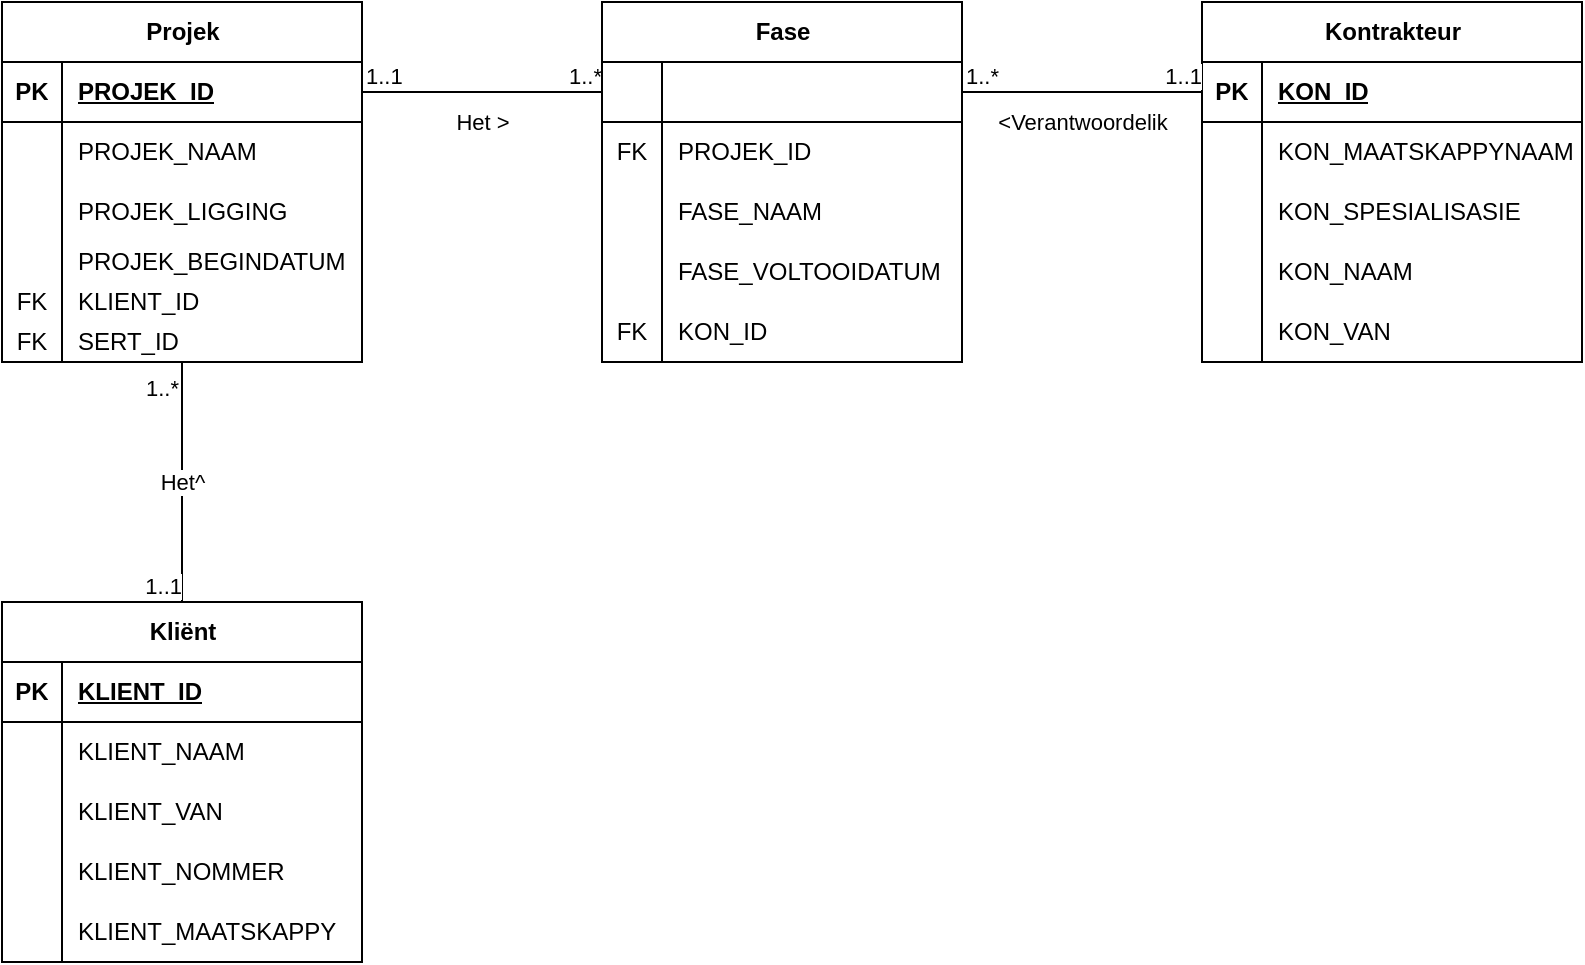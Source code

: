 <mxfile version="26.0.16">
  <diagram name="Page-1" id="yYSKnPK_VKAa8_zPlHzS">
    <mxGraphModel dx="685" dy="674" grid="1" gridSize="10" guides="1" tooltips="1" connect="1" arrows="1" fold="1" page="1" pageScale="1" pageWidth="827" pageHeight="1169" math="0" shadow="0">
      <root>
        <mxCell id="0" />
        <mxCell id="1" parent="0" />
        <mxCell id="8T1uzjhkkTsbVpYDEGnf-1" value="" style="endArrow=none;html=1;rounded=0;startFill=0;exitX=1;exitY=0.5;exitDx=0;exitDy=0;entryX=0;entryY=0.5;entryDx=0;entryDy=0;" edge="1" parent="1" source="8T1uzjhkkTsbVpYDEGnf-6" target="8T1uzjhkkTsbVpYDEGnf-35">
          <mxGeometry relative="1" as="geometry">
            <mxPoint x="280" y="500" as="sourcePoint" />
            <mxPoint x="440" y="500" as="targetPoint" />
          </mxGeometry>
        </mxCell>
        <mxCell id="8T1uzjhkkTsbVpYDEGnf-2" value="Het &amp;gt;" style="edgeLabel;resizable=0;html=1;;align=center;verticalAlign=middle;" connectable="0" vertex="1" parent="8T1uzjhkkTsbVpYDEGnf-1">
          <mxGeometry relative="1" as="geometry">
            <mxPoint y="15" as="offset" />
          </mxGeometry>
        </mxCell>
        <mxCell id="8T1uzjhkkTsbVpYDEGnf-3" value="1..1" style="edgeLabel;resizable=0;html=1;;align=left;verticalAlign=bottom;" connectable="0" vertex="1" parent="8T1uzjhkkTsbVpYDEGnf-1">
          <mxGeometry x="-1" relative="1" as="geometry" />
        </mxCell>
        <mxCell id="8T1uzjhkkTsbVpYDEGnf-4" value="1..*" style="edgeLabel;resizable=0;html=1;;align=right;verticalAlign=bottom;" connectable="0" vertex="1" parent="8T1uzjhkkTsbVpYDEGnf-1">
          <mxGeometry x="1" relative="1" as="geometry" />
        </mxCell>
        <mxCell id="8T1uzjhkkTsbVpYDEGnf-5" value="Projek" style="shape=table;startSize=30;container=1;collapsible=1;childLayout=tableLayout;fixedRows=1;rowLines=0;fontStyle=1;align=center;resizeLast=1;html=1;" vertex="1" parent="1">
          <mxGeometry x="10" y="280" width="180" height="180" as="geometry" />
        </mxCell>
        <mxCell id="8T1uzjhkkTsbVpYDEGnf-6" value="" style="shape=tableRow;horizontal=0;startSize=0;swimlaneHead=0;swimlaneBody=0;fillColor=none;collapsible=0;dropTarget=0;points=[[0,0.5],[1,0.5]];portConstraint=eastwest;top=0;left=0;right=0;bottom=1;" vertex="1" parent="8T1uzjhkkTsbVpYDEGnf-5">
          <mxGeometry y="30" width="180" height="30" as="geometry" />
        </mxCell>
        <mxCell id="8T1uzjhkkTsbVpYDEGnf-7" value="PK" style="shape=partialRectangle;connectable=0;fillColor=none;top=0;left=0;bottom=0;right=0;fontStyle=1;overflow=hidden;whiteSpace=wrap;html=1;" vertex="1" parent="8T1uzjhkkTsbVpYDEGnf-6">
          <mxGeometry width="30" height="30" as="geometry">
            <mxRectangle width="30" height="30" as="alternateBounds" />
          </mxGeometry>
        </mxCell>
        <mxCell id="8T1uzjhkkTsbVpYDEGnf-8" value="PROJEK_ID" style="shape=partialRectangle;connectable=0;fillColor=none;top=0;left=0;bottom=0;right=0;align=left;spacingLeft=6;fontStyle=5;overflow=hidden;whiteSpace=wrap;html=1;" vertex="1" parent="8T1uzjhkkTsbVpYDEGnf-6">
          <mxGeometry x="30" width="150" height="30" as="geometry">
            <mxRectangle width="150" height="30" as="alternateBounds" />
          </mxGeometry>
        </mxCell>
        <mxCell id="8T1uzjhkkTsbVpYDEGnf-9" value="" style="shape=tableRow;horizontal=0;startSize=0;swimlaneHead=0;swimlaneBody=0;fillColor=none;collapsible=0;dropTarget=0;points=[[0,0.5],[1,0.5]];portConstraint=eastwest;top=0;left=0;right=0;bottom=0;" vertex="1" parent="8T1uzjhkkTsbVpYDEGnf-5">
          <mxGeometry y="60" width="180" height="30" as="geometry" />
        </mxCell>
        <mxCell id="8T1uzjhkkTsbVpYDEGnf-10" value="" style="shape=partialRectangle;connectable=0;fillColor=none;top=0;left=0;bottom=0;right=0;editable=1;overflow=hidden;whiteSpace=wrap;html=1;" vertex="1" parent="8T1uzjhkkTsbVpYDEGnf-9">
          <mxGeometry width="30" height="30" as="geometry">
            <mxRectangle width="30" height="30" as="alternateBounds" />
          </mxGeometry>
        </mxCell>
        <mxCell id="8T1uzjhkkTsbVpYDEGnf-11" value="PROJEK_NAAM" style="shape=partialRectangle;connectable=0;fillColor=none;top=0;left=0;bottom=0;right=0;align=left;spacingLeft=6;overflow=hidden;whiteSpace=wrap;html=1;" vertex="1" parent="8T1uzjhkkTsbVpYDEGnf-9">
          <mxGeometry x="30" width="150" height="30" as="geometry">
            <mxRectangle width="150" height="30" as="alternateBounds" />
          </mxGeometry>
        </mxCell>
        <mxCell id="8T1uzjhkkTsbVpYDEGnf-12" value="" style="shape=tableRow;horizontal=0;startSize=0;swimlaneHead=0;swimlaneBody=0;fillColor=none;collapsible=0;dropTarget=0;points=[[0,0.5],[1,0.5]];portConstraint=eastwest;top=0;left=0;right=0;bottom=0;" vertex="1" parent="8T1uzjhkkTsbVpYDEGnf-5">
          <mxGeometry y="90" width="180" height="30" as="geometry" />
        </mxCell>
        <mxCell id="8T1uzjhkkTsbVpYDEGnf-13" value="" style="shape=partialRectangle;connectable=0;fillColor=none;top=0;left=0;bottom=0;right=0;editable=1;overflow=hidden;whiteSpace=wrap;html=1;" vertex="1" parent="8T1uzjhkkTsbVpYDEGnf-12">
          <mxGeometry width="30" height="30" as="geometry">
            <mxRectangle width="30" height="30" as="alternateBounds" />
          </mxGeometry>
        </mxCell>
        <mxCell id="8T1uzjhkkTsbVpYDEGnf-14" value="PROJEK_LIGGING" style="shape=partialRectangle;connectable=0;fillColor=none;top=0;left=0;bottom=0;right=0;align=left;spacingLeft=6;overflow=hidden;whiteSpace=wrap;html=1;" vertex="1" parent="8T1uzjhkkTsbVpYDEGnf-12">
          <mxGeometry x="30" width="150" height="30" as="geometry">
            <mxRectangle width="150" height="30" as="alternateBounds" />
          </mxGeometry>
        </mxCell>
        <mxCell id="8T1uzjhkkTsbVpYDEGnf-15" value="" style="shape=tableRow;horizontal=0;startSize=0;swimlaneHead=0;swimlaneBody=0;fillColor=none;collapsible=0;dropTarget=0;points=[[0,0.5],[1,0.5]];portConstraint=eastwest;top=0;left=0;right=0;bottom=0;" vertex="1" parent="8T1uzjhkkTsbVpYDEGnf-5">
          <mxGeometry y="120" width="180" height="20" as="geometry" />
        </mxCell>
        <mxCell id="8T1uzjhkkTsbVpYDEGnf-16" value="" style="shape=partialRectangle;connectable=0;fillColor=none;top=0;left=0;bottom=0;right=0;editable=1;overflow=hidden;whiteSpace=wrap;html=1;" vertex="1" parent="8T1uzjhkkTsbVpYDEGnf-15">
          <mxGeometry width="30" height="20" as="geometry">
            <mxRectangle width="30" height="20" as="alternateBounds" />
          </mxGeometry>
        </mxCell>
        <mxCell id="8T1uzjhkkTsbVpYDEGnf-17" value="PROJEK_BEGINDATUM" style="shape=partialRectangle;connectable=0;fillColor=none;top=0;left=0;bottom=0;right=0;align=left;spacingLeft=6;overflow=hidden;whiteSpace=wrap;html=1;" vertex="1" parent="8T1uzjhkkTsbVpYDEGnf-15">
          <mxGeometry x="30" width="150" height="20" as="geometry">
            <mxRectangle width="150" height="20" as="alternateBounds" />
          </mxGeometry>
        </mxCell>
        <mxCell id="8T1uzjhkkTsbVpYDEGnf-54" style="shape=tableRow;horizontal=0;startSize=0;swimlaneHead=0;swimlaneBody=0;fillColor=none;collapsible=0;dropTarget=0;points=[[0,0.5],[1,0.5]];portConstraint=eastwest;top=0;left=0;right=0;bottom=0;" vertex="1" parent="8T1uzjhkkTsbVpYDEGnf-5">
          <mxGeometry y="140" width="180" height="20" as="geometry" />
        </mxCell>
        <mxCell id="8T1uzjhkkTsbVpYDEGnf-55" value="FK" style="shape=partialRectangle;connectable=0;fillColor=none;top=0;left=0;bottom=0;right=0;editable=1;overflow=hidden;whiteSpace=wrap;html=1;" vertex="1" parent="8T1uzjhkkTsbVpYDEGnf-54">
          <mxGeometry width="30" height="20" as="geometry">
            <mxRectangle width="30" height="20" as="alternateBounds" />
          </mxGeometry>
        </mxCell>
        <mxCell id="8T1uzjhkkTsbVpYDEGnf-56" value="KLIENT_ID" style="shape=partialRectangle;connectable=0;fillColor=none;top=0;left=0;bottom=0;right=0;align=left;spacingLeft=6;overflow=hidden;whiteSpace=wrap;html=1;" vertex="1" parent="8T1uzjhkkTsbVpYDEGnf-54">
          <mxGeometry x="30" width="150" height="20" as="geometry">
            <mxRectangle width="150" height="20" as="alternateBounds" />
          </mxGeometry>
        </mxCell>
        <mxCell id="8T1uzjhkkTsbVpYDEGnf-108" style="shape=tableRow;horizontal=0;startSize=0;swimlaneHead=0;swimlaneBody=0;fillColor=none;collapsible=0;dropTarget=0;points=[[0,0.5],[1,0.5]];portConstraint=eastwest;top=0;left=0;right=0;bottom=0;" vertex="1" parent="8T1uzjhkkTsbVpYDEGnf-5">
          <mxGeometry y="160" width="180" height="20" as="geometry" />
        </mxCell>
        <mxCell id="8T1uzjhkkTsbVpYDEGnf-109" value="FK" style="shape=partialRectangle;connectable=0;fillColor=none;top=0;left=0;bottom=0;right=0;editable=1;overflow=hidden;whiteSpace=wrap;html=1;" vertex="1" parent="8T1uzjhkkTsbVpYDEGnf-108">
          <mxGeometry width="30" height="20" as="geometry">
            <mxRectangle width="30" height="20" as="alternateBounds" />
          </mxGeometry>
        </mxCell>
        <mxCell id="8T1uzjhkkTsbVpYDEGnf-110" value="SERT_ID" style="shape=partialRectangle;connectable=0;fillColor=none;top=0;left=0;bottom=0;right=0;align=left;spacingLeft=6;overflow=hidden;whiteSpace=wrap;html=1;" vertex="1" parent="8T1uzjhkkTsbVpYDEGnf-108">
          <mxGeometry x="30" width="150" height="20" as="geometry">
            <mxRectangle width="150" height="20" as="alternateBounds" />
          </mxGeometry>
        </mxCell>
        <mxCell id="8T1uzjhkkTsbVpYDEGnf-18" value="Kontrakteur" style="shape=table;startSize=30;container=1;collapsible=1;childLayout=tableLayout;fixedRows=1;rowLines=0;fontStyle=1;align=center;resizeLast=1;html=1;" vertex="1" parent="1">
          <mxGeometry x="610" y="280" width="190" height="180" as="geometry" />
        </mxCell>
        <mxCell id="8T1uzjhkkTsbVpYDEGnf-19" value="" style="shape=tableRow;horizontal=0;startSize=0;swimlaneHead=0;swimlaneBody=0;fillColor=none;collapsible=0;dropTarget=0;points=[[0,0.5],[1,0.5]];portConstraint=eastwest;top=0;left=0;right=0;bottom=1;" vertex="1" parent="8T1uzjhkkTsbVpYDEGnf-18">
          <mxGeometry y="30" width="190" height="30" as="geometry" />
        </mxCell>
        <mxCell id="8T1uzjhkkTsbVpYDEGnf-20" value="PK" style="shape=partialRectangle;connectable=0;fillColor=none;top=0;left=0;bottom=0;right=0;fontStyle=1;overflow=hidden;whiteSpace=wrap;html=1;" vertex="1" parent="8T1uzjhkkTsbVpYDEGnf-19">
          <mxGeometry width="30" height="30" as="geometry">
            <mxRectangle width="30" height="30" as="alternateBounds" />
          </mxGeometry>
        </mxCell>
        <mxCell id="8T1uzjhkkTsbVpYDEGnf-21" value="KON_ID" style="shape=partialRectangle;connectable=0;fillColor=none;top=0;left=0;bottom=0;right=0;align=left;spacingLeft=6;fontStyle=5;overflow=hidden;whiteSpace=wrap;html=1;" vertex="1" parent="8T1uzjhkkTsbVpYDEGnf-19">
          <mxGeometry x="30" width="160" height="30" as="geometry">
            <mxRectangle width="160" height="30" as="alternateBounds" />
          </mxGeometry>
        </mxCell>
        <mxCell id="8T1uzjhkkTsbVpYDEGnf-22" value="" style="shape=tableRow;horizontal=0;startSize=0;swimlaneHead=0;swimlaneBody=0;fillColor=none;collapsible=0;dropTarget=0;points=[[0,0.5],[1,0.5]];portConstraint=eastwest;top=0;left=0;right=0;bottom=0;" vertex="1" parent="8T1uzjhkkTsbVpYDEGnf-18">
          <mxGeometry y="60" width="190" height="30" as="geometry" />
        </mxCell>
        <mxCell id="8T1uzjhkkTsbVpYDEGnf-23" value="" style="shape=partialRectangle;connectable=0;fillColor=none;top=0;left=0;bottom=0;right=0;editable=1;overflow=hidden;whiteSpace=wrap;html=1;" vertex="1" parent="8T1uzjhkkTsbVpYDEGnf-22">
          <mxGeometry width="30" height="30" as="geometry">
            <mxRectangle width="30" height="30" as="alternateBounds" />
          </mxGeometry>
        </mxCell>
        <mxCell id="8T1uzjhkkTsbVpYDEGnf-24" value="KON_MAATSKAPPYNAAM" style="shape=partialRectangle;connectable=0;fillColor=none;top=0;left=0;bottom=0;right=0;align=left;spacingLeft=6;overflow=hidden;whiteSpace=wrap;html=1;" vertex="1" parent="8T1uzjhkkTsbVpYDEGnf-22">
          <mxGeometry x="30" width="160" height="30" as="geometry">
            <mxRectangle width="160" height="30" as="alternateBounds" />
          </mxGeometry>
        </mxCell>
        <mxCell id="8T1uzjhkkTsbVpYDEGnf-25" value="" style="shape=tableRow;horizontal=0;startSize=0;swimlaneHead=0;swimlaneBody=0;fillColor=none;collapsible=0;dropTarget=0;points=[[0,0.5],[1,0.5]];portConstraint=eastwest;top=0;left=0;right=0;bottom=0;" vertex="1" parent="8T1uzjhkkTsbVpYDEGnf-18">
          <mxGeometry y="90" width="190" height="30" as="geometry" />
        </mxCell>
        <mxCell id="8T1uzjhkkTsbVpYDEGnf-26" value="" style="shape=partialRectangle;connectable=0;fillColor=none;top=0;left=0;bottom=0;right=0;editable=1;overflow=hidden;whiteSpace=wrap;html=1;" vertex="1" parent="8T1uzjhkkTsbVpYDEGnf-25">
          <mxGeometry width="30" height="30" as="geometry">
            <mxRectangle width="30" height="30" as="alternateBounds" />
          </mxGeometry>
        </mxCell>
        <mxCell id="8T1uzjhkkTsbVpYDEGnf-27" value="KON_SPESIALISASIE" style="shape=partialRectangle;connectable=0;fillColor=none;top=0;left=0;bottom=0;right=0;align=left;spacingLeft=6;overflow=hidden;whiteSpace=wrap;html=1;" vertex="1" parent="8T1uzjhkkTsbVpYDEGnf-25">
          <mxGeometry x="30" width="160" height="30" as="geometry">
            <mxRectangle width="160" height="30" as="alternateBounds" />
          </mxGeometry>
        </mxCell>
        <mxCell id="8T1uzjhkkTsbVpYDEGnf-28" value="" style="shape=tableRow;horizontal=0;startSize=0;swimlaneHead=0;swimlaneBody=0;fillColor=none;collapsible=0;dropTarget=0;points=[[0,0.5],[1,0.5]];portConstraint=eastwest;top=0;left=0;right=0;bottom=0;" vertex="1" parent="8T1uzjhkkTsbVpYDEGnf-18">
          <mxGeometry y="120" width="190" height="30" as="geometry" />
        </mxCell>
        <mxCell id="8T1uzjhkkTsbVpYDEGnf-29" value="" style="shape=partialRectangle;connectable=0;fillColor=none;top=0;left=0;bottom=0;right=0;editable=1;overflow=hidden;whiteSpace=wrap;html=1;" vertex="1" parent="8T1uzjhkkTsbVpYDEGnf-28">
          <mxGeometry width="30" height="30" as="geometry">
            <mxRectangle width="30" height="30" as="alternateBounds" />
          </mxGeometry>
        </mxCell>
        <mxCell id="8T1uzjhkkTsbVpYDEGnf-30" value="KON_NAAM" style="shape=partialRectangle;connectable=0;fillColor=none;top=0;left=0;bottom=0;right=0;align=left;spacingLeft=6;overflow=hidden;whiteSpace=wrap;html=1;" vertex="1" parent="8T1uzjhkkTsbVpYDEGnf-28">
          <mxGeometry x="30" width="160" height="30" as="geometry">
            <mxRectangle width="160" height="30" as="alternateBounds" />
          </mxGeometry>
        </mxCell>
        <mxCell id="8T1uzjhkkTsbVpYDEGnf-31" style="shape=tableRow;horizontal=0;startSize=0;swimlaneHead=0;swimlaneBody=0;fillColor=none;collapsible=0;dropTarget=0;points=[[0,0.5],[1,0.5]];portConstraint=eastwest;top=0;left=0;right=0;bottom=0;" vertex="1" parent="8T1uzjhkkTsbVpYDEGnf-18">
          <mxGeometry y="150" width="190" height="30" as="geometry" />
        </mxCell>
        <mxCell id="8T1uzjhkkTsbVpYDEGnf-32" style="shape=partialRectangle;connectable=0;fillColor=none;top=0;left=0;bottom=0;right=0;editable=1;overflow=hidden;whiteSpace=wrap;html=1;" vertex="1" parent="8T1uzjhkkTsbVpYDEGnf-31">
          <mxGeometry width="30" height="30" as="geometry">
            <mxRectangle width="30" height="30" as="alternateBounds" />
          </mxGeometry>
        </mxCell>
        <mxCell id="8T1uzjhkkTsbVpYDEGnf-33" value="KON_VAN" style="shape=partialRectangle;connectable=0;fillColor=none;top=0;left=0;bottom=0;right=0;align=left;spacingLeft=6;overflow=hidden;whiteSpace=wrap;html=1;" vertex="1" parent="8T1uzjhkkTsbVpYDEGnf-31">
          <mxGeometry x="30" width="160" height="30" as="geometry">
            <mxRectangle width="160" height="30" as="alternateBounds" />
          </mxGeometry>
        </mxCell>
        <mxCell id="8T1uzjhkkTsbVpYDEGnf-34" value="Fase" style="shape=table;startSize=30;container=1;collapsible=1;childLayout=tableLayout;fixedRows=1;rowLines=0;fontStyle=1;align=center;resizeLast=1;html=1;" vertex="1" parent="1">
          <mxGeometry x="310" y="280" width="180" height="180" as="geometry" />
        </mxCell>
        <mxCell id="8T1uzjhkkTsbVpYDEGnf-35" value="" style="shape=tableRow;horizontal=0;startSize=0;swimlaneHead=0;swimlaneBody=0;fillColor=none;collapsible=0;dropTarget=0;points=[[0,0.5],[1,0.5]];portConstraint=eastwest;top=0;left=0;right=0;bottom=1;" vertex="1" parent="8T1uzjhkkTsbVpYDEGnf-34">
          <mxGeometry y="30" width="180" height="30" as="geometry" />
        </mxCell>
        <mxCell id="8T1uzjhkkTsbVpYDEGnf-36" value="&amp;nbsp;" style="shape=partialRectangle;connectable=0;fillColor=none;top=0;left=0;bottom=0;right=0;fontStyle=1;overflow=hidden;whiteSpace=wrap;html=1;" vertex="1" parent="8T1uzjhkkTsbVpYDEGnf-35">
          <mxGeometry width="30" height="30" as="geometry">
            <mxRectangle width="30" height="30" as="alternateBounds" />
          </mxGeometry>
        </mxCell>
        <mxCell id="8T1uzjhkkTsbVpYDEGnf-37" value="" style="shape=partialRectangle;connectable=0;fillColor=none;top=0;left=0;bottom=0;right=0;align=left;spacingLeft=6;fontStyle=5;overflow=hidden;whiteSpace=wrap;html=1;" vertex="1" parent="8T1uzjhkkTsbVpYDEGnf-35">
          <mxGeometry x="30" width="150" height="30" as="geometry">
            <mxRectangle width="150" height="30" as="alternateBounds" />
          </mxGeometry>
        </mxCell>
        <mxCell id="8T1uzjhkkTsbVpYDEGnf-38" value="" style="shape=tableRow;horizontal=0;startSize=0;swimlaneHead=0;swimlaneBody=0;fillColor=none;collapsible=0;dropTarget=0;points=[[0,0.5],[1,0.5]];portConstraint=eastwest;top=0;left=0;right=0;bottom=0;" vertex="1" parent="8T1uzjhkkTsbVpYDEGnf-34">
          <mxGeometry y="60" width="180" height="30" as="geometry" />
        </mxCell>
        <mxCell id="8T1uzjhkkTsbVpYDEGnf-39" value="FK" style="shape=partialRectangle;connectable=0;fillColor=none;top=0;left=0;bottom=0;right=0;editable=1;overflow=hidden;whiteSpace=wrap;html=1;" vertex="1" parent="8T1uzjhkkTsbVpYDEGnf-38">
          <mxGeometry width="30" height="30" as="geometry">
            <mxRectangle width="30" height="30" as="alternateBounds" />
          </mxGeometry>
        </mxCell>
        <mxCell id="8T1uzjhkkTsbVpYDEGnf-40" value="PROJEK_ID" style="shape=partialRectangle;connectable=0;fillColor=none;top=0;left=0;bottom=0;right=0;align=left;spacingLeft=6;overflow=hidden;whiteSpace=wrap;html=1;" vertex="1" parent="8T1uzjhkkTsbVpYDEGnf-38">
          <mxGeometry x="30" width="150" height="30" as="geometry">
            <mxRectangle width="150" height="30" as="alternateBounds" />
          </mxGeometry>
        </mxCell>
        <mxCell id="8T1uzjhkkTsbVpYDEGnf-41" value="" style="shape=tableRow;horizontal=0;startSize=0;swimlaneHead=0;swimlaneBody=0;fillColor=none;collapsible=0;dropTarget=0;points=[[0,0.5],[1,0.5]];portConstraint=eastwest;top=0;left=0;right=0;bottom=0;" vertex="1" parent="8T1uzjhkkTsbVpYDEGnf-34">
          <mxGeometry y="90" width="180" height="30" as="geometry" />
        </mxCell>
        <mxCell id="8T1uzjhkkTsbVpYDEGnf-42" value="" style="shape=partialRectangle;connectable=0;fillColor=none;top=0;left=0;bottom=0;right=0;editable=1;overflow=hidden;whiteSpace=wrap;html=1;" vertex="1" parent="8T1uzjhkkTsbVpYDEGnf-41">
          <mxGeometry width="30" height="30" as="geometry">
            <mxRectangle width="30" height="30" as="alternateBounds" />
          </mxGeometry>
        </mxCell>
        <mxCell id="8T1uzjhkkTsbVpYDEGnf-43" value="FASE_NAAM" style="shape=partialRectangle;connectable=0;fillColor=none;top=0;left=0;bottom=0;right=0;align=left;spacingLeft=6;overflow=hidden;whiteSpace=wrap;html=1;" vertex="1" parent="8T1uzjhkkTsbVpYDEGnf-41">
          <mxGeometry x="30" width="150" height="30" as="geometry">
            <mxRectangle width="150" height="30" as="alternateBounds" />
          </mxGeometry>
        </mxCell>
        <mxCell id="8T1uzjhkkTsbVpYDEGnf-44" value="" style="shape=tableRow;horizontal=0;startSize=0;swimlaneHead=0;swimlaneBody=0;fillColor=none;collapsible=0;dropTarget=0;points=[[0,0.5],[1,0.5]];portConstraint=eastwest;top=0;left=0;right=0;bottom=0;" vertex="1" parent="8T1uzjhkkTsbVpYDEGnf-34">
          <mxGeometry y="120" width="180" height="30" as="geometry" />
        </mxCell>
        <mxCell id="8T1uzjhkkTsbVpYDEGnf-45" value="" style="shape=partialRectangle;connectable=0;fillColor=none;top=0;left=0;bottom=0;right=0;editable=1;overflow=hidden;whiteSpace=wrap;html=1;" vertex="1" parent="8T1uzjhkkTsbVpYDEGnf-44">
          <mxGeometry width="30" height="30" as="geometry">
            <mxRectangle width="30" height="30" as="alternateBounds" />
          </mxGeometry>
        </mxCell>
        <mxCell id="8T1uzjhkkTsbVpYDEGnf-46" value="FASE_VOLTOOIDATUM" style="shape=partialRectangle;connectable=0;fillColor=none;top=0;left=0;bottom=0;right=0;align=left;spacingLeft=6;overflow=hidden;whiteSpace=wrap;html=1;" vertex="1" parent="8T1uzjhkkTsbVpYDEGnf-44">
          <mxGeometry x="30" width="150" height="30" as="geometry">
            <mxRectangle width="150" height="30" as="alternateBounds" />
          </mxGeometry>
        </mxCell>
        <mxCell id="8T1uzjhkkTsbVpYDEGnf-47" style="shape=tableRow;horizontal=0;startSize=0;swimlaneHead=0;swimlaneBody=0;fillColor=none;collapsible=0;dropTarget=0;points=[[0,0.5],[1,0.5]];portConstraint=eastwest;top=0;left=0;right=0;bottom=0;" vertex="1" parent="8T1uzjhkkTsbVpYDEGnf-34">
          <mxGeometry y="150" width="180" height="30" as="geometry" />
        </mxCell>
        <mxCell id="8T1uzjhkkTsbVpYDEGnf-48" value="FK" style="shape=partialRectangle;connectable=0;fillColor=none;top=0;left=0;bottom=0;right=0;editable=1;overflow=hidden;whiteSpace=wrap;html=1;" vertex="1" parent="8T1uzjhkkTsbVpYDEGnf-47">
          <mxGeometry width="30" height="30" as="geometry">
            <mxRectangle width="30" height="30" as="alternateBounds" />
          </mxGeometry>
        </mxCell>
        <mxCell id="8T1uzjhkkTsbVpYDEGnf-49" value="KON_ID" style="shape=partialRectangle;connectable=0;fillColor=none;top=0;left=0;bottom=0;right=0;align=left;spacingLeft=6;overflow=hidden;whiteSpace=wrap;html=1;" vertex="1" parent="8T1uzjhkkTsbVpYDEGnf-47">
          <mxGeometry x="30" width="150" height="30" as="geometry">
            <mxRectangle width="150" height="30" as="alternateBounds" />
          </mxGeometry>
        </mxCell>
        <mxCell id="8T1uzjhkkTsbVpYDEGnf-50" value="" style="endArrow=none;html=1;rounded=0;startFill=0;exitX=1;exitY=0.5;exitDx=0;exitDy=0;entryX=0;entryY=0.5;entryDx=0;entryDy=0;" edge="1" parent="1" source="8T1uzjhkkTsbVpYDEGnf-35" target="8T1uzjhkkTsbVpYDEGnf-19">
          <mxGeometry relative="1" as="geometry">
            <mxPoint x="200" y="335" as="sourcePoint" />
            <mxPoint x="320" y="335" as="targetPoint" />
          </mxGeometry>
        </mxCell>
        <mxCell id="8T1uzjhkkTsbVpYDEGnf-51" value="&amp;lt;Verantwoordelik" style="edgeLabel;resizable=0;html=1;;align=center;verticalAlign=middle;" connectable="0" vertex="1" parent="8T1uzjhkkTsbVpYDEGnf-50">
          <mxGeometry relative="1" as="geometry">
            <mxPoint y="15" as="offset" />
          </mxGeometry>
        </mxCell>
        <mxCell id="8T1uzjhkkTsbVpYDEGnf-52" value="1..*" style="edgeLabel;resizable=0;html=1;;align=left;verticalAlign=bottom;" connectable="0" vertex="1" parent="8T1uzjhkkTsbVpYDEGnf-50">
          <mxGeometry x="-1" relative="1" as="geometry" />
        </mxCell>
        <mxCell id="8T1uzjhkkTsbVpYDEGnf-53" value="1..1" style="edgeLabel;resizable=0;html=1;;align=right;verticalAlign=bottom;" connectable="0" vertex="1" parent="8T1uzjhkkTsbVpYDEGnf-50">
          <mxGeometry x="1" relative="1" as="geometry" />
        </mxCell>
        <mxCell id="8T1uzjhkkTsbVpYDEGnf-57" value="Kliënt" style="shape=table;startSize=30;container=1;collapsible=1;childLayout=tableLayout;fixedRows=1;rowLines=0;fontStyle=1;align=center;resizeLast=1;html=1;" vertex="1" parent="1">
          <mxGeometry x="10" y="580" width="180" height="180" as="geometry" />
        </mxCell>
        <mxCell id="8T1uzjhkkTsbVpYDEGnf-58" value="" style="shape=tableRow;horizontal=0;startSize=0;swimlaneHead=0;swimlaneBody=0;fillColor=none;collapsible=0;dropTarget=0;points=[[0,0.5],[1,0.5]];portConstraint=eastwest;top=0;left=0;right=0;bottom=1;" vertex="1" parent="8T1uzjhkkTsbVpYDEGnf-57">
          <mxGeometry y="30" width="180" height="30" as="geometry" />
        </mxCell>
        <mxCell id="8T1uzjhkkTsbVpYDEGnf-59" value="PK" style="shape=partialRectangle;connectable=0;fillColor=none;top=0;left=0;bottom=0;right=0;fontStyle=1;overflow=hidden;whiteSpace=wrap;html=1;" vertex="1" parent="8T1uzjhkkTsbVpYDEGnf-58">
          <mxGeometry width="30" height="30" as="geometry">
            <mxRectangle width="30" height="30" as="alternateBounds" />
          </mxGeometry>
        </mxCell>
        <mxCell id="8T1uzjhkkTsbVpYDEGnf-60" value="KLIENT_ID" style="shape=partialRectangle;connectable=0;fillColor=none;top=0;left=0;bottom=0;right=0;align=left;spacingLeft=6;fontStyle=5;overflow=hidden;whiteSpace=wrap;html=1;" vertex="1" parent="8T1uzjhkkTsbVpYDEGnf-58">
          <mxGeometry x="30" width="150" height="30" as="geometry">
            <mxRectangle width="150" height="30" as="alternateBounds" />
          </mxGeometry>
        </mxCell>
        <mxCell id="8T1uzjhkkTsbVpYDEGnf-61" value="" style="shape=tableRow;horizontal=0;startSize=0;swimlaneHead=0;swimlaneBody=0;fillColor=none;collapsible=0;dropTarget=0;points=[[0,0.5],[1,0.5]];portConstraint=eastwest;top=0;left=0;right=0;bottom=0;" vertex="1" parent="8T1uzjhkkTsbVpYDEGnf-57">
          <mxGeometry y="60" width="180" height="30" as="geometry" />
        </mxCell>
        <mxCell id="8T1uzjhkkTsbVpYDEGnf-62" value="" style="shape=partialRectangle;connectable=0;fillColor=none;top=0;left=0;bottom=0;right=0;editable=1;overflow=hidden;whiteSpace=wrap;html=1;" vertex="1" parent="8T1uzjhkkTsbVpYDEGnf-61">
          <mxGeometry width="30" height="30" as="geometry">
            <mxRectangle width="30" height="30" as="alternateBounds" />
          </mxGeometry>
        </mxCell>
        <mxCell id="8T1uzjhkkTsbVpYDEGnf-63" value="KLIENT_NAAM" style="shape=partialRectangle;connectable=0;fillColor=none;top=0;left=0;bottom=0;right=0;align=left;spacingLeft=6;overflow=hidden;whiteSpace=wrap;html=1;" vertex="1" parent="8T1uzjhkkTsbVpYDEGnf-61">
          <mxGeometry x="30" width="150" height="30" as="geometry">
            <mxRectangle width="150" height="30" as="alternateBounds" />
          </mxGeometry>
        </mxCell>
        <mxCell id="8T1uzjhkkTsbVpYDEGnf-70" style="shape=tableRow;horizontal=0;startSize=0;swimlaneHead=0;swimlaneBody=0;fillColor=none;collapsible=0;dropTarget=0;points=[[0,0.5],[1,0.5]];portConstraint=eastwest;top=0;left=0;right=0;bottom=0;" vertex="1" parent="8T1uzjhkkTsbVpYDEGnf-57">
          <mxGeometry y="90" width="180" height="30" as="geometry" />
        </mxCell>
        <mxCell id="8T1uzjhkkTsbVpYDEGnf-71" style="shape=partialRectangle;connectable=0;fillColor=none;top=0;left=0;bottom=0;right=0;editable=1;overflow=hidden;whiteSpace=wrap;html=1;" vertex="1" parent="8T1uzjhkkTsbVpYDEGnf-70">
          <mxGeometry width="30" height="30" as="geometry">
            <mxRectangle width="30" height="30" as="alternateBounds" />
          </mxGeometry>
        </mxCell>
        <mxCell id="8T1uzjhkkTsbVpYDEGnf-72" value="KLIENT_VAN" style="shape=partialRectangle;connectable=0;fillColor=none;top=0;left=0;bottom=0;right=0;align=left;spacingLeft=6;overflow=hidden;whiteSpace=wrap;html=1;" vertex="1" parent="8T1uzjhkkTsbVpYDEGnf-70">
          <mxGeometry x="30" width="150" height="30" as="geometry">
            <mxRectangle width="150" height="30" as="alternateBounds" />
          </mxGeometry>
        </mxCell>
        <mxCell id="8T1uzjhkkTsbVpYDEGnf-64" value="" style="shape=tableRow;horizontal=0;startSize=0;swimlaneHead=0;swimlaneBody=0;fillColor=none;collapsible=0;dropTarget=0;points=[[0,0.5],[1,0.5]];portConstraint=eastwest;top=0;left=0;right=0;bottom=0;" vertex="1" parent="8T1uzjhkkTsbVpYDEGnf-57">
          <mxGeometry y="120" width="180" height="30" as="geometry" />
        </mxCell>
        <mxCell id="8T1uzjhkkTsbVpYDEGnf-65" value="" style="shape=partialRectangle;connectable=0;fillColor=none;top=0;left=0;bottom=0;right=0;editable=1;overflow=hidden;whiteSpace=wrap;html=1;" vertex="1" parent="8T1uzjhkkTsbVpYDEGnf-64">
          <mxGeometry width="30" height="30" as="geometry">
            <mxRectangle width="30" height="30" as="alternateBounds" />
          </mxGeometry>
        </mxCell>
        <mxCell id="8T1uzjhkkTsbVpYDEGnf-66" value="KLIENT_NOMMER" style="shape=partialRectangle;connectable=0;fillColor=none;top=0;left=0;bottom=0;right=0;align=left;spacingLeft=6;overflow=hidden;whiteSpace=wrap;html=1;" vertex="1" parent="8T1uzjhkkTsbVpYDEGnf-64">
          <mxGeometry x="30" width="150" height="30" as="geometry">
            <mxRectangle width="150" height="30" as="alternateBounds" />
          </mxGeometry>
        </mxCell>
        <mxCell id="8T1uzjhkkTsbVpYDEGnf-67" value="" style="shape=tableRow;horizontal=0;startSize=0;swimlaneHead=0;swimlaneBody=0;fillColor=none;collapsible=0;dropTarget=0;points=[[0,0.5],[1,0.5]];portConstraint=eastwest;top=0;left=0;right=0;bottom=0;" vertex="1" parent="8T1uzjhkkTsbVpYDEGnf-57">
          <mxGeometry y="150" width="180" height="30" as="geometry" />
        </mxCell>
        <mxCell id="8T1uzjhkkTsbVpYDEGnf-68" value="" style="shape=partialRectangle;connectable=0;fillColor=none;top=0;left=0;bottom=0;right=0;editable=1;overflow=hidden;whiteSpace=wrap;html=1;" vertex="1" parent="8T1uzjhkkTsbVpYDEGnf-67">
          <mxGeometry width="30" height="30" as="geometry">
            <mxRectangle width="30" height="30" as="alternateBounds" />
          </mxGeometry>
        </mxCell>
        <mxCell id="8T1uzjhkkTsbVpYDEGnf-69" value="KLIENT_MAATSKAPPY" style="shape=partialRectangle;connectable=0;fillColor=none;top=0;left=0;bottom=0;right=0;align=left;spacingLeft=6;overflow=hidden;whiteSpace=wrap;html=1;" vertex="1" parent="8T1uzjhkkTsbVpYDEGnf-67">
          <mxGeometry x="30" width="150" height="30" as="geometry">
            <mxRectangle width="150" height="30" as="alternateBounds" />
          </mxGeometry>
        </mxCell>
        <mxCell id="8T1uzjhkkTsbVpYDEGnf-73" value="" style="endArrow=none;html=1;rounded=0;startFill=0;entryX=0.5;entryY=0;entryDx=0;entryDy=0;" edge="1" parent="1" target="8T1uzjhkkTsbVpYDEGnf-57">
          <mxGeometry relative="1" as="geometry">
            <mxPoint x="100" y="460" as="sourcePoint" />
            <mxPoint x="110" y="580" as="targetPoint" />
          </mxGeometry>
        </mxCell>
        <mxCell id="8T1uzjhkkTsbVpYDEGnf-74" value="Het^" style="edgeLabel;resizable=0;html=1;;align=center;verticalAlign=middle;" connectable="0" vertex="1" parent="8T1uzjhkkTsbVpYDEGnf-73">
          <mxGeometry relative="1" as="geometry" />
        </mxCell>
        <mxCell id="8T1uzjhkkTsbVpYDEGnf-75" value="1..*" style="edgeLabel;resizable=0;html=1;;align=left;verticalAlign=bottom;" connectable="0" vertex="1" parent="8T1uzjhkkTsbVpYDEGnf-73">
          <mxGeometry x="-1" relative="1" as="geometry">
            <mxPoint x="-20" y="21" as="offset" />
          </mxGeometry>
        </mxCell>
        <mxCell id="8T1uzjhkkTsbVpYDEGnf-76" value="1..1" style="edgeLabel;resizable=0;html=1;;align=right;verticalAlign=bottom;" connectable="0" vertex="1" parent="8T1uzjhkkTsbVpYDEGnf-73">
          <mxGeometry x="1" relative="1" as="geometry" />
        </mxCell>
      </root>
    </mxGraphModel>
  </diagram>
</mxfile>
